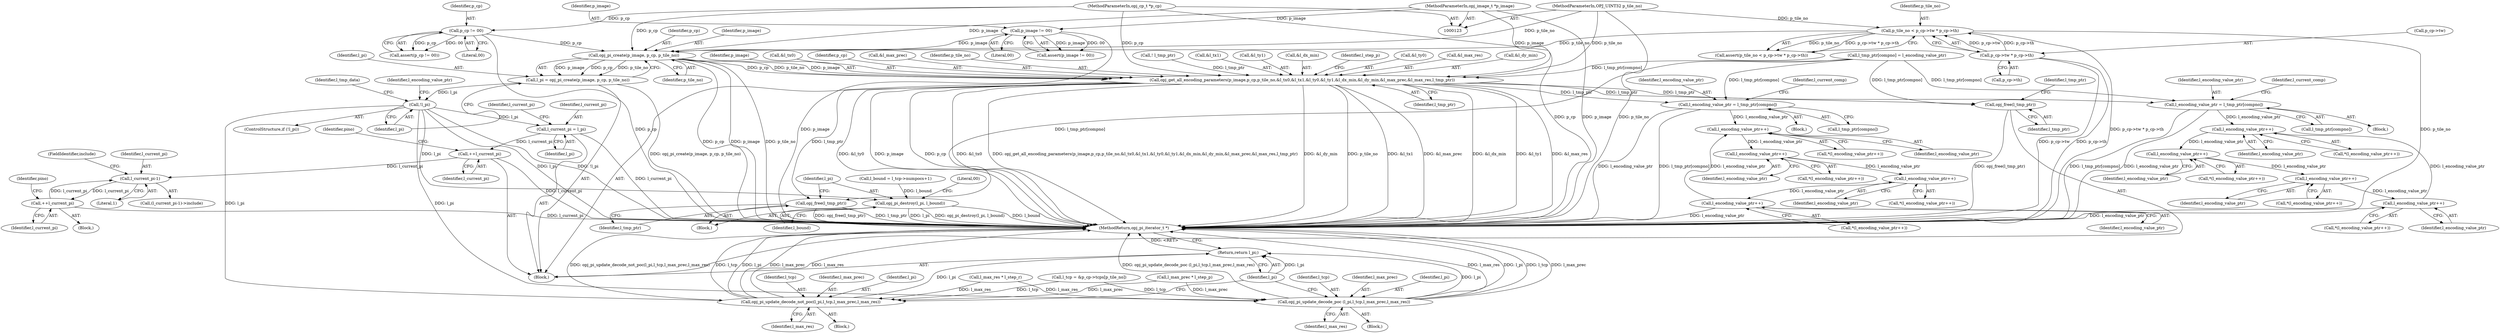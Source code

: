 digraph "0_openjpeg_ef01f18dfc6780b776d0674ed3e7415c6ef54d24@API" {
"1000253" [label="(Call,opj_pi_create(p_image, p_cp, p_tile_no))"];
"1000180" [label="(Call,p_image != 00)"];
"1000124" [label="(MethodParameterIn,opj_image_t *p_image)"];
"1000176" [label="(Call,p_cp != 00)"];
"1000125" [label="(MethodParameterIn,opj_cp_t *p_cp)"];
"1000184" [label="(Call,p_tile_no < p_cp->tw * p_cp->th)"];
"1000126" [label="(MethodParameterIn,OPJ_UINT32 p_tile_no)"];
"1000186" [label="(Call,p_cp->tw * p_cp->th)"];
"1000251" [label="(Call,l_pi = opj_pi_create(p_image, p_cp, p_tile_no))"];
"1000258" [label="(Call,!l_pi)"];
"1000331" [label="(Call,l_current_pi = l_pi)"];
"1000523" [label="(Call,++l_current_pi)"];
"1000680" [label="(Call,l_current_pi-1)"];
"1000684" [label="(Call,++l_current_pi)"];
"1000378" [label="(Call,opj_pi_destroy(l_pi, l_bound))"];
"1000701" [label="(Call,opj_pi_update_decode_poc (l_pi,l_tcp,l_max_prec,l_max_res))"];
"1000713" [label="(Return,return l_pi;)"];
"1000708" [label="(Call,opj_pi_update_decode_not_poc(l_pi,l_tcp,l_max_prec,l_max_res))"];
"1000290" [label="(Call,opj_get_all_encoding_parameters(p_image,p_cp,p_tile_no,&l_tx0,&l_tx1,&l_ty0,&l_ty1,&l_dx_min,&l_dy_min,&l_max_prec,&l_max_res,l_tmp_ptr))"];
"1000376" [label="(Call,opj_free(l_tmp_ptr))"];
"1000456" [label="(Call,l_encoding_value_ptr = l_tmp_ptr[compno])"];
"1000492" [label="(Call,l_encoding_value_ptr++)"];
"1000499" [label="(Call,l_encoding_value_ptr++)"];
"1000506" [label="(Call,l_encoding_value_ptr++)"];
"1000513" [label="(Call,l_encoding_value_ptr++)"];
"1000608" [label="(Call,l_encoding_value_ptr = l_tmp_ptr[compno])"];
"1000644" [label="(Call,l_encoding_value_ptr++)"];
"1000651" [label="(Call,l_encoding_value_ptr++)"];
"1000658" [label="(Call,l_encoding_value_ptr++)"];
"1000665" [label="(Call,l_encoding_value_ptr++)"];
"1000691" [label="(Call,opj_free(l_tmp_ptr))"];
"1000500" [label="(Identifier,l_encoding_value_ptr)"];
"1000175" [label="(Call,assert(p_cp != 00))"];
"1000244" [label="(Call,! l_tmp_ptr)"];
"1000296" [label="(Call,&l_tx1)"];
"1000180" [label="(Call,p_image != 00)"];
"1000449" [label="(Block,)"];
"1000710" [label="(Identifier,l_tcp)"];
"1000282" [label="(Call,l_tmp_ptr[compno] = l_encoding_value_ptr)"];
"1000705" [label="(Identifier,l_max_res)"];
"1000708" [label="(Call,opj_pi_update_decode_not_poc(l_pi,l_tcp,l_max_prec,l_max_res))"];
"1000692" [label="(Identifier,l_tmp_ptr)"];
"1000251" [label="(Call,l_pi = opj_pi_create(p_image, p_cp, p_tile_no))"];
"1000300" [label="(Call,&l_ty1)"];
"1000456" [label="(Call,l_encoding_value_ptr = l_tmp_ptr[compno])"];
"1000177" [label="(Identifier,p_cp)"];
"1000258" [label="(Call,!l_pi)"];
"1000257" [label="(ControlStructure,if (!l_pi))"];
"1000658" [label="(Call,l_encoding_value_ptr++)"];
"1000331" [label="(Call,l_current_pi = l_pi)"];
"1000458" [label="(Call,l_tmp_ptr[compno])"];
"1000513" [label="(Call,l_encoding_value_ptr++)"];
"1000378" [label="(Call,opj_pi_destroy(l_pi, l_bound))"];
"1000193" [label="(Call,l_tcp = &p_cp->tcps[p_tile_no])"];
"1000644" [label="(Call,l_encoding_value_ptr++)"];
"1000328" [label="(Call,l_max_res * l_step_r)"];
"1000610" [label="(Call,l_tmp_ptr[compno])"];
"1000684" [label="(Call,++l_current_pi)"];
"1000615" [label="(Identifier,l_current_comp)"];
"1000700" [label="(Block,)"];
"1000181" [label="(Identifier,p_image)"];
"1000302" [label="(Call,&l_dx_min)"];
"1000182" [label="(Literal,00)"];
"1000514" [label="(Identifier,l_encoding_value_ptr)"];
"1000259" [label="(Identifier,l_pi)"];
"1000183" [label="(Call,assert(p_tile_no < p_cp->tw * p_cp->th))"];
"1000312" [label="(Identifier,l_step_p)"];
"1000712" [label="(Identifier,l_max_res)"];
"1000176" [label="(Call,p_cp != 00)"];
"1000491" [label="(Call,*(l_encoding_value_ptr++))"];
"1000650" [label="(Call,*(l_encoding_value_ptr++))"];
"1000512" [label="(Call,*(l_encoding_value_ptr++))"];
"1000657" [label="(Call,*(l_encoding_value_ptr++))"];
"1000185" [label="(Identifier,p_tile_no)"];
"1000685" [label="(Identifier,l_current_pi)"];
"1000252" [label="(Identifier,l_pi)"];
"1000652" [label="(Identifier,l_encoding_value_ptr)"];
"1000608" [label="(Call,l_encoding_value_ptr = l_tmp_ptr[compno])"];
"1000711" [label="(Identifier,l_max_prec)"];
"1000683" [label="(FieldIdentifier,include)"];
"1000298" [label="(Call,&l_ty0)"];
"1000376" [label="(Call,opj_free(l_tmp_ptr))"];
"1000126" [label="(MethodParameterIn,OPJ_UINT32 p_tile_no)"];
"1000463" [label="(Identifier,l_current_comp)"];
"1000255" [label="(Identifier,p_cp)"];
"1000256" [label="(Identifier,p_tile_no)"];
"1000507" [label="(Identifier,l_encoding_value_ptr)"];
"1000499" [label="(Call,l_encoding_value_ptr++)"];
"1000682" [label="(Literal,1)"];
"1000666" [label="(Identifier,l_encoding_value_ptr)"];
"1000262" [label="(Identifier,l_tmp_data)"];
"1000336" [label="(Identifier,l_current_pi)"];
"1000694" [label="(Identifier,l_tmp_ptr)"];
"1000373" [label="(Block,)"];
"1000457" [label="(Identifier,l_encoding_value_ptr)"];
"1000268" [label="(Identifier,l_encoding_value_ptr)"];
"1000703" [label="(Identifier,l_tcp)"];
"1000704" [label="(Identifier,l_max_prec)"];
"1000253" [label="(Call,opj_pi_create(p_image, p_cp, p_tile_no))"];
"1000308" [label="(Call,&l_max_res)"];
"1000691" [label="(Call,opj_free(l_tmp_ptr))"];
"1000254" [label="(Identifier,p_image)"];
"1000493" [label="(Identifier,l_encoding_value_ptr)"];
"1000310" [label="(Identifier,l_tmp_ptr)"];
"1000645" [label="(Identifier,l_encoding_value_ptr)"];
"1000715" [label="(MethodReturn,opj_pi_iterator_t *)"];
"1000382" [label="(Literal,00)"];
"1000601" [label="(Block,)"];
"1000498" [label="(Call,*(l_encoding_value_ptr++))"];
"1000665" [label="(Call,l_encoding_value_ptr++)"];
"1000492" [label="(Call,l_encoding_value_ptr++)"];
"1000187" [label="(Call,p_cp->tw)"];
"1000659" [label="(Identifier,l_encoding_value_ptr)"];
"1000333" [label="(Identifier,l_pi)"];
"1000304" [label="(Call,&l_dy_min)"];
"1000127" [label="(Block,)"];
"1000664" [label="(Call,*(l_encoding_value_ptr++))"];
"1000679" [label="(Call,(l_current_pi-1)->include)"];
"1000380" [label="(Identifier,l_bound)"];
"1000701" [label="(Call,opj_pi_update_decode_poc (l_pi,l_tcp,l_max_prec,l_max_res))"];
"1000506" [label="(Call,l_encoding_value_ptr++)"];
"1000291" [label="(Identifier,p_image)"];
"1000190" [label="(Call,p_cp->th)"];
"1000533" [label="(Identifier,pino)"];
"1000124" [label="(MethodParameterIn,opj_image_t *p_image)"];
"1000680" [label="(Call,l_current_pi-1)"];
"1000609" [label="(Identifier,l_encoding_value_ptr)"];
"1000681" [label="(Identifier,l_current_pi)"];
"1000294" [label="(Call,&l_tx0)"];
"1000534" [label="(Block,)"];
"1000316" [label="(Call,l_max_prec * l_step_p)"];
"1000186" [label="(Call,p_cp->tw * p_cp->th)"];
"1000713" [label="(Return,return l_pi;)"];
"1000332" [label="(Identifier,l_current_pi)"];
"1000527" [label="(Identifier,pino)"];
"1000377" [label="(Identifier,l_tmp_ptr)"];
"1000290" [label="(Call,opj_get_all_encoding_parameters(p_image,p_cp,p_tile_no,&l_tx0,&l_tx1,&l_ty0,&l_ty1,&l_dx_min,&l_dy_min,&l_max_prec,&l_max_res,l_tmp_ptr))"];
"1000651" [label="(Call,l_encoding_value_ptr++)"];
"1000184" [label="(Call,p_tile_no < p_cp->tw * p_cp->th)"];
"1000523" [label="(Call,++l_current_pi)"];
"1000292" [label="(Identifier,p_cp)"];
"1000643" [label="(Call,*(l_encoding_value_ptr++))"];
"1000178" [label="(Literal,00)"];
"1000125" [label="(MethodParameterIn,opj_cp_t *p_cp)"];
"1000201" [label="(Call,l_bound = l_tcp->numpocs+1)"];
"1000306" [label="(Call,&l_max_prec)"];
"1000524" [label="(Identifier,l_current_pi)"];
"1000505" [label="(Call,*(l_encoding_value_ptr++))"];
"1000714" [label="(Identifier,l_pi)"];
"1000709" [label="(Identifier,l_pi)"];
"1000707" [label="(Block,)"];
"1000179" [label="(Call,assert(p_image != 00))"];
"1000379" [label="(Identifier,l_pi)"];
"1000702" [label="(Identifier,l_pi)"];
"1000293" [label="(Identifier,p_tile_no)"];
"1000253" -> "1000251"  [label="AST: "];
"1000253" -> "1000256"  [label="CFG: "];
"1000254" -> "1000253"  [label="AST: "];
"1000255" -> "1000253"  [label="AST: "];
"1000256" -> "1000253"  [label="AST: "];
"1000251" -> "1000253"  [label="CFG: "];
"1000253" -> "1000715"  [label="DDG: p_cp"];
"1000253" -> "1000715"  [label="DDG: p_image"];
"1000253" -> "1000715"  [label="DDG: p_tile_no"];
"1000253" -> "1000251"  [label="DDG: p_image"];
"1000253" -> "1000251"  [label="DDG: p_cp"];
"1000253" -> "1000251"  [label="DDG: p_tile_no"];
"1000180" -> "1000253"  [label="DDG: p_image"];
"1000124" -> "1000253"  [label="DDG: p_image"];
"1000176" -> "1000253"  [label="DDG: p_cp"];
"1000125" -> "1000253"  [label="DDG: p_cp"];
"1000184" -> "1000253"  [label="DDG: p_tile_no"];
"1000126" -> "1000253"  [label="DDG: p_tile_no"];
"1000253" -> "1000290"  [label="DDG: p_image"];
"1000253" -> "1000290"  [label="DDG: p_cp"];
"1000253" -> "1000290"  [label="DDG: p_tile_no"];
"1000180" -> "1000179"  [label="AST: "];
"1000180" -> "1000182"  [label="CFG: "];
"1000181" -> "1000180"  [label="AST: "];
"1000182" -> "1000180"  [label="AST: "];
"1000179" -> "1000180"  [label="CFG: "];
"1000180" -> "1000715"  [label="DDG: p_image"];
"1000180" -> "1000179"  [label="DDG: p_image"];
"1000180" -> "1000179"  [label="DDG: 00"];
"1000124" -> "1000180"  [label="DDG: p_image"];
"1000124" -> "1000123"  [label="AST: "];
"1000124" -> "1000715"  [label="DDG: p_image"];
"1000124" -> "1000290"  [label="DDG: p_image"];
"1000176" -> "1000175"  [label="AST: "];
"1000176" -> "1000178"  [label="CFG: "];
"1000177" -> "1000176"  [label="AST: "];
"1000178" -> "1000176"  [label="AST: "];
"1000175" -> "1000176"  [label="CFG: "];
"1000176" -> "1000715"  [label="DDG: p_cp"];
"1000176" -> "1000175"  [label="DDG: p_cp"];
"1000176" -> "1000175"  [label="DDG: 00"];
"1000125" -> "1000176"  [label="DDG: p_cp"];
"1000125" -> "1000123"  [label="AST: "];
"1000125" -> "1000715"  [label="DDG: p_cp"];
"1000125" -> "1000290"  [label="DDG: p_cp"];
"1000184" -> "1000183"  [label="AST: "];
"1000184" -> "1000186"  [label="CFG: "];
"1000185" -> "1000184"  [label="AST: "];
"1000186" -> "1000184"  [label="AST: "];
"1000183" -> "1000184"  [label="CFG: "];
"1000184" -> "1000715"  [label="DDG: p_cp->tw * p_cp->th"];
"1000184" -> "1000715"  [label="DDG: p_tile_no"];
"1000184" -> "1000183"  [label="DDG: p_tile_no"];
"1000184" -> "1000183"  [label="DDG: p_cp->tw * p_cp->th"];
"1000126" -> "1000184"  [label="DDG: p_tile_no"];
"1000186" -> "1000184"  [label="DDG: p_cp->tw"];
"1000186" -> "1000184"  [label="DDG: p_cp->th"];
"1000126" -> "1000123"  [label="AST: "];
"1000126" -> "1000715"  [label="DDG: p_tile_no"];
"1000126" -> "1000290"  [label="DDG: p_tile_no"];
"1000186" -> "1000190"  [label="CFG: "];
"1000187" -> "1000186"  [label="AST: "];
"1000190" -> "1000186"  [label="AST: "];
"1000186" -> "1000715"  [label="DDG: p_cp->tw"];
"1000186" -> "1000715"  [label="DDG: p_cp->th"];
"1000251" -> "1000127"  [label="AST: "];
"1000252" -> "1000251"  [label="AST: "];
"1000259" -> "1000251"  [label="CFG: "];
"1000251" -> "1000715"  [label="DDG: opj_pi_create(p_image, p_cp, p_tile_no)"];
"1000251" -> "1000258"  [label="DDG: l_pi"];
"1000258" -> "1000257"  [label="AST: "];
"1000258" -> "1000259"  [label="CFG: "];
"1000259" -> "1000258"  [label="AST: "];
"1000262" -> "1000258"  [label="CFG: "];
"1000268" -> "1000258"  [label="CFG: "];
"1000258" -> "1000715"  [label="DDG: l_pi"];
"1000258" -> "1000715"  [label="DDG: !l_pi"];
"1000258" -> "1000331"  [label="DDG: l_pi"];
"1000258" -> "1000378"  [label="DDG: l_pi"];
"1000258" -> "1000701"  [label="DDG: l_pi"];
"1000258" -> "1000708"  [label="DDG: l_pi"];
"1000331" -> "1000127"  [label="AST: "];
"1000331" -> "1000333"  [label="CFG: "];
"1000332" -> "1000331"  [label="AST: "];
"1000333" -> "1000331"  [label="AST: "];
"1000336" -> "1000331"  [label="CFG: "];
"1000331" -> "1000715"  [label="DDG: l_current_pi"];
"1000331" -> "1000523"  [label="DDG: l_current_pi"];
"1000523" -> "1000127"  [label="AST: "];
"1000523" -> "1000524"  [label="CFG: "];
"1000524" -> "1000523"  [label="AST: "];
"1000527" -> "1000523"  [label="CFG: "];
"1000523" -> "1000715"  [label="DDG: l_current_pi"];
"1000523" -> "1000680"  [label="DDG: l_current_pi"];
"1000680" -> "1000679"  [label="AST: "];
"1000680" -> "1000682"  [label="CFG: "];
"1000681" -> "1000680"  [label="AST: "];
"1000682" -> "1000680"  [label="AST: "];
"1000683" -> "1000680"  [label="CFG: "];
"1000684" -> "1000680"  [label="DDG: l_current_pi"];
"1000680" -> "1000684"  [label="DDG: l_current_pi"];
"1000684" -> "1000534"  [label="AST: "];
"1000684" -> "1000685"  [label="CFG: "];
"1000685" -> "1000684"  [label="AST: "];
"1000533" -> "1000684"  [label="CFG: "];
"1000684" -> "1000715"  [label="DDG: l_current_pi"];
"1000378" -> "1000373"  [label="AST: "];
"1000378" -> "1000380"  [label="CFG: "];
"1000379" -> "1000378"  [label="AST: "];
"1000380" -> "1000378"  [label="AST: "];
"1000382" -> "1000378"  [label="CFG: "];
"1000378" -> "1000715"  [label="DDG: l_bound"];
"1000378" -> "1000715"  [label="DDG: l_pi"];
"1000378" -> "1000715"  [label="DDG: opj_pi_destroy(l_pi, l_bound)"];
"1000201" -> "1000378"  [label="DDG: l_bound"];
"1000701" -> "1000700"  [label="AST: "];
"1000701" -> "1000705"  [label="CFG: "];
"1000702" -> "1000701"  [label="AST: "];
"1000703" -> "1000701"  [label="AST: "];
"1000704" -> "1000701"  [label="AST: "];
"1000705" -> "1000701"  [label="AST: "];
"1000714" -> "1000701"  [label="CFG: "];
"1000701" -> "1000715"  [label="DDG: opj_pi_update_decode_poc (l_pi,l_tcp,l_max_prec,l_max_res)"];
"1000701" -> "1000715"  [label="DDG: l_max_res"];
"1000701" -> "1000715"  [label="DDG: l_pi"];
"1000701" -> "1000715"  [label="DDG: l_tcp"];
"1000701" -> "1000715"  [label="DDG: l_max_prec"];
"1000193" -> "1000701"  [label="DDG: l_tcp"];
"1000316" -> "1000701"  [label="DDG: l_max_prec"];
"1000328" -> "1000701"  [label="DDG: l_max_res"];
"1000701" -> "1000713"  [label="DDG: l_pi"];
"1000713" -> "1000127"  [label="AST: "];
"1000713" -> "1000714"  [label="CFG: "];
"1000714" -> "1000713"  [label="AST: "];
"1000715" -> "1000713"  [label="CFG: "];
"1000713" -> "1000715"  [label="DDG: <RET>"];
"1000714" -> "1000713"  [label="DDG: l_pi"];
"1000708" -> "1000713"  [label="DDG: l_pi"];
"1000708" -> "1000707"  [label="AST: "];
"1000708" -> "1000712"  [label="CFG: "];
"1000709" -> "1000708"  [label="AST: "];
"1000710" -> "1000708"  [label="AST: "];
"1000711" -> "1000708"  [label="AST: "];
"1000712" -> "1000708"  [label="AST: "];
"1000714" -> "1000708"  [label="CFG: "];
"1000708" -> "1000715"  [label="DDG: l_pi"];
"1000708" -> "1000715"  [label="DDG: l_max_prec"];
"1000708" -> "1000715"  [label="DDG: l_max_res"];
"1000708" -> "1000715"  [label="DDG: opj_pi_update_decode_not_poc(l_pi,l_tcp,l_max_prec,l_max_res)"];
"1000708" -> "1000715"  [label="DDG: l_tcp"];
"1000193" -> "1000708"  [label="DDG: l_tcp"];
"1000316" -> "1000708"  [label="DDG: l_max_prec"];
"1000328" -> "1000708"  [label="DDG: l_max_res"];
"1000290" -> "1000127"  [label="AST: "];
"1000290" -> "1000310"  [label="CFG: "];
"1000291" -> "1000290"  [label="AST: "];
"1000292" -> "1000290"  [label="AST: "];
"1000293" -> "1000290"  [label="AST: "];
"1000294" -> "1000290"  [label="AST: "];
"1000296" -> "1000290"  [label="AST: "];
"1000298" -> "1000290"  [label="AST: "];
"1000300" -> "1000290"  [label="AST: "];
"1000302" -> "1000290"  [label="AST: "];
"1000304" -> "1000290"  [label="AST: "];
"1000306" -> "1000290"  [label="AST: "];
"1000308" -> "1000290"  [label="AST: "];
"1000310" -> "1000290"  [label="AST: "];
"1000312" -> "1000290"  [label="CFG: "];
"1000290" -> "1000715"  [label="DDG: &l_ty0"];
"1000290" -> "1000715"  [label="DDG: p_image"];
"1000290" -> "1000715"  [label="DDG: p_cp"];
"1000290" -> "1000715"  [label="DDG: &l_tx0"];
"1000290" -> "1000715"  [label="DDG: opj_get_all_encoding_parameters(p_image,p_cp,p_tile_no,&l_tx0,&l_tx1,&l_ty0,&l_ty1,&l_dx_min,&l_dy_min,&l_max_prec,&l_max_res,l_tmp_ptr)"];
"1000290" -> "1000715"  [label="DDG: &l_dy_min"];
"1000290" -> "1000715"  [label="DDG: p_tile_no"];
"1000290" -> "1000715"  [label="DDG: &l_tx1"];
"1000290" -> "1000715"  [label="DDG: &l_max_prec"];
"1000290" -> "1000715"  [label="DDG: &l_dx_min"];
"1000290" -> "1000715"  [label="DDG: &l_ty1"];
"1000290" -> "1000715"  [label="DDG: &l_max_res"];
"1000244" -> "1000290"  [label="DDG: l_tmp_ptr"];
"1000282" -> "1000290"  [label="DDG: l_tmp_ptr[compno]"];
"1000290" -> "1000376"  [label="DDG: l_tmp_ptr"];
"1000290" -> "1000456"  [label="DDG: l_tmp_ptr"];
"1000290" -> "1000608"  [label="DDG: l_tmp_ptr"];
"1000290" -> "1000691"  [label="DDG: l_tmp_ptr"];
"1000376" -> "1000373"  [label="AST: "];
"1000376" -> "1000377"  [label="CFG: "];
"1000377" -> "1000376"  [label="AST: "];
"1000379" -> "1000376"  [label="CFG: "];
"1000376" -> "1000715"  [label="DDG: opj_free(l_tmp_ptr)"];
"1000376" -> "1000715"  [label="DDG: l_tmp_ptr"];
"1000282" -> "1000376"  [label="DDG: l_tmp_ptr[compno]"];
"1000456" -> "1000449"  [label="AST: "];
"1000456" -> "1000458"  [label="CFG: "];
"1000457" -> "1000456"  [label="AST: "];
"1000458" -> "1000456"  [label="AST: "];
"1000463" -> "1000456"  [label="CFG: "];
"1000456" -> "1000715"  [label="DDG: l_encoding_value_ptr"];
"1000456" -> "1000715"  [label="DDG: l_tmp_ptr[compno]"];
"1000282" -> "1000456"  [label="DDG: l_tmp_ptr[compno]"];
"1000456" -> "1000492"  [label="DDG: l_encoding_value_ptr"];
"1000492" -> "1000491"  [label="AST: "];
"1000492" -> "1000493"  [label="CFG: "];
"1000493" -> "1000492"  [label="AST: "];
"1000491" -> "1000492"  [label="CFG: "];
"1000513" -> "1000492"  [label="DDG: l_encoding_value_ptr"];
"1000492" -> "1000499"  [label="DDG: l_encoding_value_ptr"];
"1000499" -> "1000498"  [label="AST: "];
"1000499" -> "1000500"  [label="CFG: "];
"1000500" -> "1000499"  [label="AST: "];
"1000498" -> "1000499"  [label="CFG: "];
"1000499" -> "1000506"  [label="DDG: l_encoding_value_ptr"];
"1000506" -> "1000505"  [label="AST: "];
"1000506" -> "1000507"  [label="CFG: "];
"1000507" -> "1000506"  [label="AST: "];
"1000505" -> "1000506"  [label="CFG: "];
"1000506" -> "1000513"  [label="DDG: l_encoding_value_ptr"];
"1000513" -> "1000512"  [label="AST: "];
"1000513" -> "1000514"  [label="CFG: "];
"1000514" -> "1000513"  [label="AST: "];
"1000512" -> "1000513"  [label="CFG: "];
"1000513" -> "1000715"  [label="DDG: l_encoding_value_ptr"];
"1000608" -> "1000601"  [label="AST: "];
"1000608" -> "1000610"  [label="CFG: "];
"1000609" -> "1000608"  [label="AST: "];
"1000610" -> "1000608"  [label="AST: "];
"1000615" -> "1000608"  [label="CFG: "];
"1000608" -> "1000715"  [label="DDG: l_tmp_ptr[compno]"];
"1000608" -> "1000715"  [label="DDG: l_encoding_value_ptr"];
"1000282" -> "1000608"  [label="DDG: l_tmp_ptr[compno]"];
"1000608" -> "1000644"  [label="DDG: l_encoding_value_ptr"];
"1000644" -> "1000643"  [label="AST: "];
"1000644" -> "1000645"  [label="CFG: "];
"1000645" -> "1000644"  [label="AST: "];
"1000643" -> "1000644"  [label="CFG: "];
"1000665" -> "1000644"  [label="DDG: l_encoding_value_ptr"];
"1000644" -> "1000651"  [label="DDG: l_encoding_value_ptr"];
"1000651" -> "1000650"  [label="AST: "];
"1000651" -> "1000652"  [label="CFG: "];
"1000652" -> "1000651"  [label="AST: "];
"1000650" -> "1000651"  [label="CFG: "];
"1000651" -> "1000658"  [label="DDG: l_encoding_value_ptr"];
"1000658" -> "1000657"  [label="AST: "];
"1000658" -> "1000659"  [label="CFG: "];
"1000659" -> "1000658"  [label="AST: "];
"1000657" -> "1000658"  [label="CFG: "];
"1000658" -> "1000665"  [label="DDG: l_encoding_value_ptr"];
"1000665" -> "1000664"  [label="AST: "];
"1000665" -> "1000666"  [label="CFG: "];
"1000666" -> "1000665"  [label="AST: "];
"1000664" -> "1000665"  [label="CFG: "];
"1000665" -> "1000715"  [label="DDG: l_encoding_value_ptr"];
"1000691" -> "1000127"  [label="AST: "];
"1000691" -> "1000692"  [label="CFG: "];
"1000692" -> "1000691"  [label="AST: "];
"1000694" -> "1000691"  [label="CFG: "];
"1000691" -> "1000715"  [label="DDG: opj_free(l_tmp_ptr)"];
"1000282" -> "1000691"  [label="DDG: l_tmp_ptr[compno]"];
}
